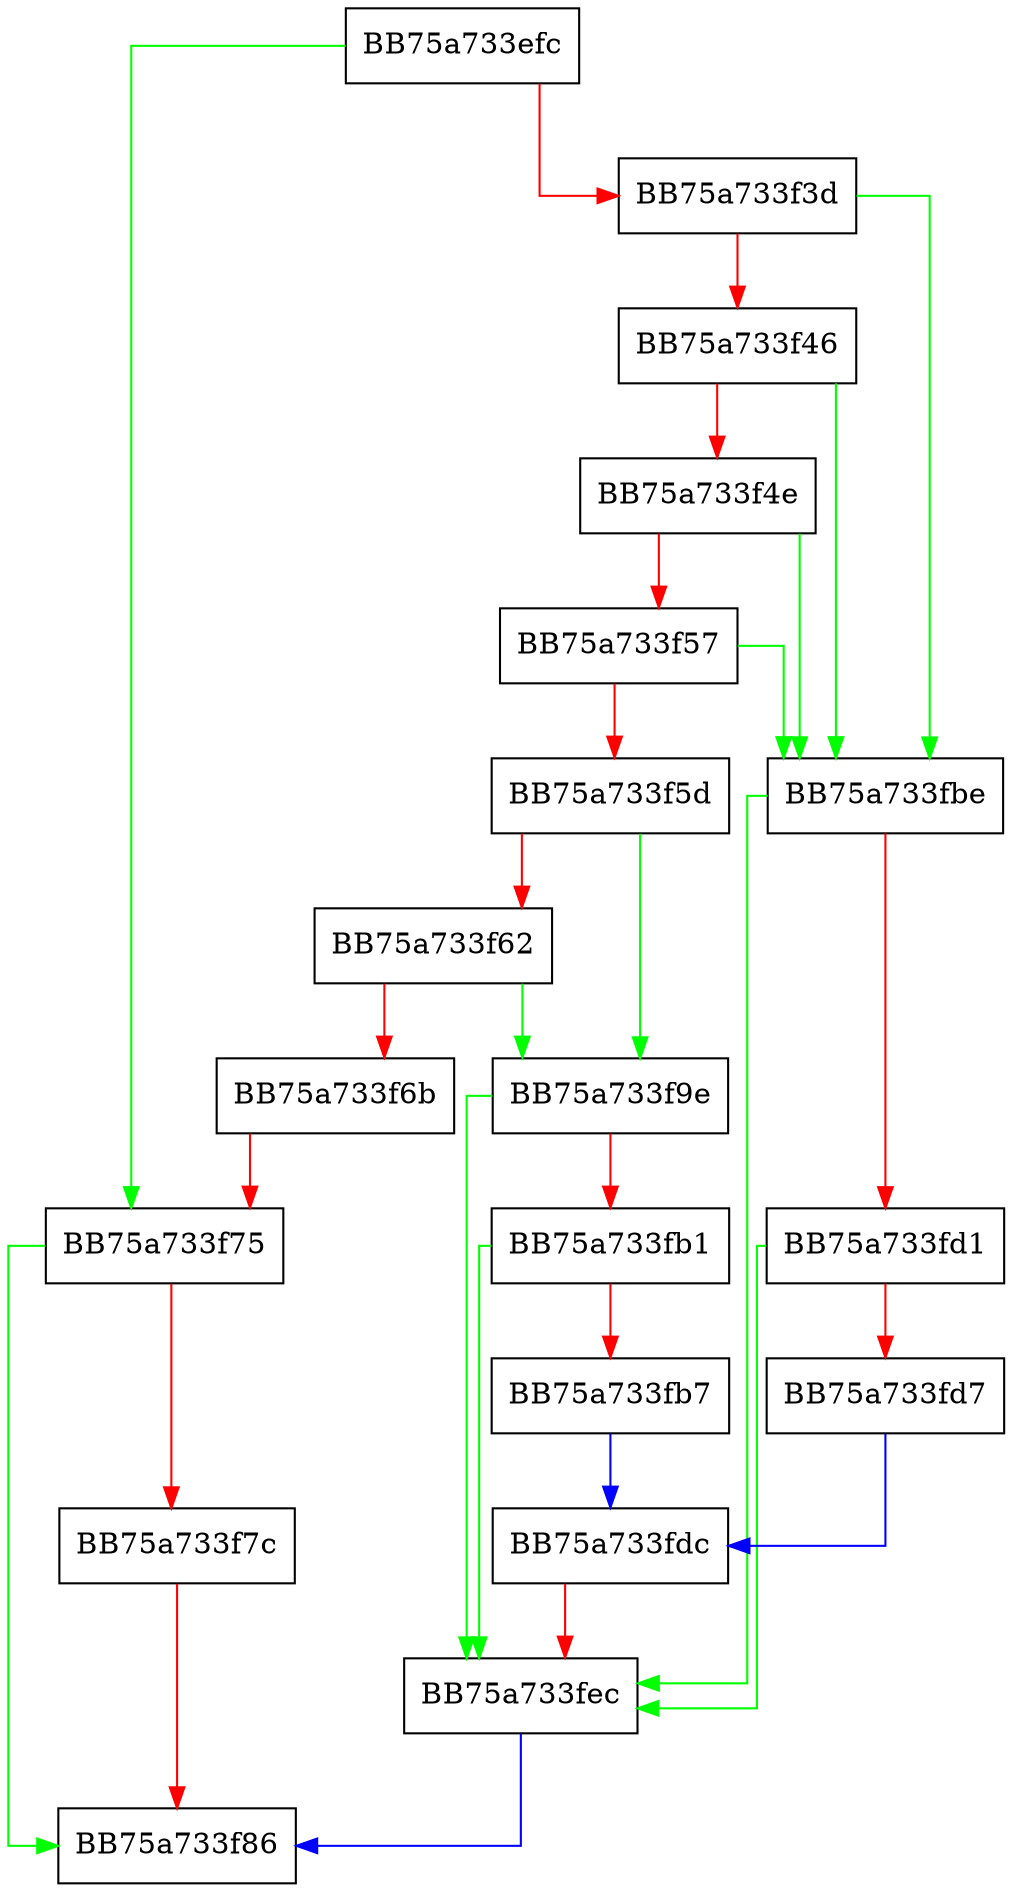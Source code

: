 digraph UpdateFileState {
  node [shape="box"];
  graph [splines=ortho];
  BB75a733efc -> BB75a733f75 [color="green"];
  BB75a733efc -> BB75a733f3d [color="red"];
  BB75a733f3d -> BB75a733fbe [color="green"];
  BB75a733f3d -> BB75a733f46 [color="red"];
  BB75a733f46 -> BB75a733fbe [color="green"];
  BB75a733f46 -> BB75a733f4e [color="red"];
  BB75a733f4e -> BB75a733fbe [color="green"];
  BB75a733f4e -> BB75a733f57 [color="red"];
  BB75a733f57 -> BB75a733fbe [color="green"];
  BB75a733f57 -> BB75a733f5d [color="red"];
  BB75a733f5d -> BB75a733f9e [color="green"];
  BB75a733f5d -> BB75a733f62 [color="red"];
  BB75a733f62 -> BB75a733f9e [color="green"];
  BB75a733f62 -> BB75a733f6b [color="red"];
  BB75a733f6b -> BB75a733f75 [color="red"];
  BB75a733f75 -> BB75a733f86 [color="green"];
  BB75a733f75 -> BB75a733f7c [color="red"];
  BB75a733f7c -> BB75a733f86 [color="red"];
  BB75a733f9e -> BB75a733fec [color="green"];
  BB75a733f9e -> BB75a733fb1 [color="red"];
  BB75a733fb1 -> BB75a733fec [color="green"];
  BB75a733fb1 -> BB75a733fb7 [color="red"];
  BB75a733fb7 -> BB75a733fdc [color="blue"];
  BB75a733fbe -> BB75a733fec [color="green"];
  BB75a733fbe -> BB75a733fd1 [color="red"];
  BB75a733fd1 -> BB75a733fec [color="green"];
  BB75a733fd1 -> BB75a733fd7 [color="red"];
  BB75a733fd7 -> BB75a733fdc [color="blue"];
  BB75a733fdc -> BB75a733fec [color="red"];
  BB75a733fec -> BB75a733f86 [color="blue"];
}